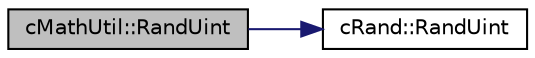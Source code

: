 digraph "cMathUtil::RandUint"
{
 // LATEX_PDF_SIZE
  edge [fontname="Helvetica",fontsize="10",labelfontname="Helvetica",labelfontsize="10"];
  node [fontname="Helvetica",fontsize="10",shape=record];
  rankdir="LR";
  Node1 [label="cMathUtil::RandUint",height=0.2,width=0.4,color="black", fillcolor="grey75", style="filled", fontcolor="black",tooltip=" "];
  Node1 -> Node2 [color="midnightblue",fontsize="10",style="solid",fontname="Helvetica"];
  Node2 [label="cRand::RandUint",height=0.2,width=0.4,color="black", fillcolor="white", style="filled",URL="$classc_rand.html#af9fd35204e1e6b6672806f9a3141c807",tooltip=" "];
}
